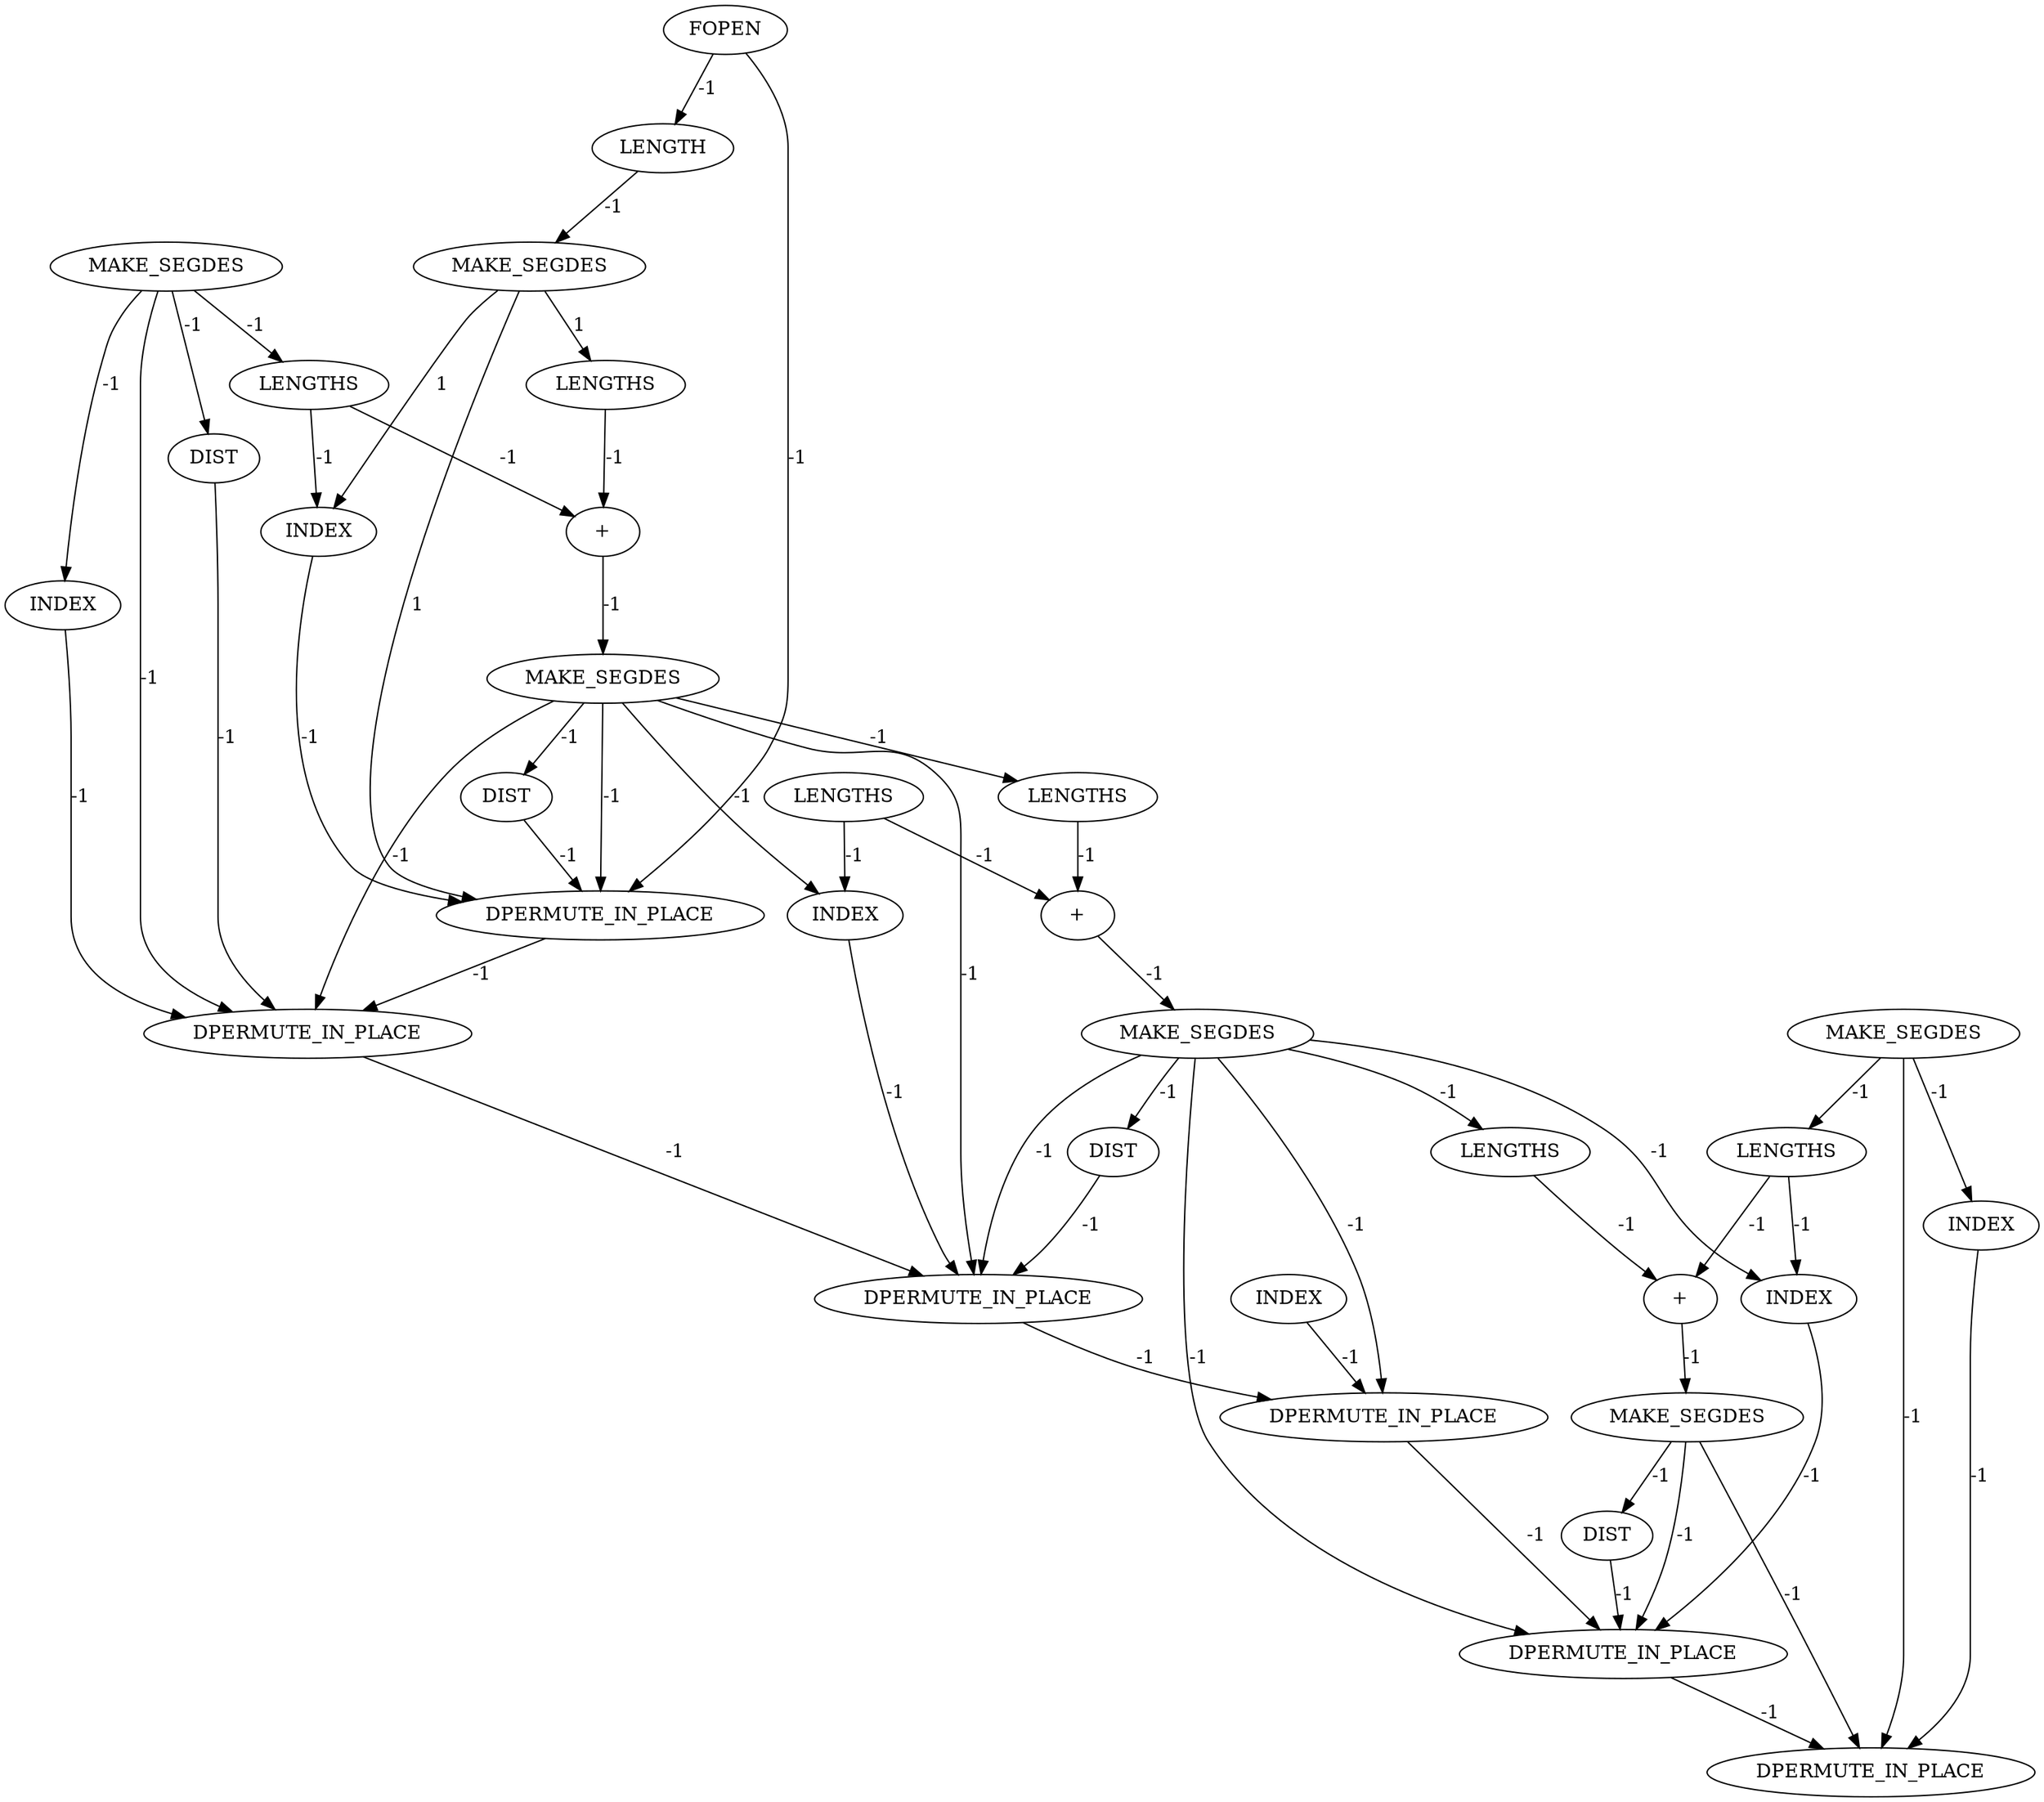 digraph {
	ep_B_INST_5981 [label=DIST cost=0]
	ep_B_INST_5975 [label=MAKE_SEGDES cost=0]
	ep_B_INST_5969 [label=LENGTHS cost=0]
	ep_B_INST_6017 [label=LENGTHS cost=0]
	ep_B_INST_5936 [label=DIST cost=0]
	ep_B_INST_158 [label=FOPEN cost=0]
	ep_B_INST_6107 [label=MAKE_SEGDES cost=0]
	ep_B_INST_6025 [label=INDEX cost=0]
	ep_B_INST_6102 [label="+" cost=0]
	ep_B_INST_5926 [label=MAKE_SEGDES cost=2881]
	ep_B_INST_10343 [label=DPERMUTE_IN_PLACE cost=0]
	ep_B_INST_10342 [label=DPERMUTE_IN_PLACE cost=0]
	ep_B_INST_6091 [label=INDEX cost=0]
	ep_B_INST_5959 [label=INDEX cost=0]
	ep_B_INST_6035 [label=LENGTHS cost=0]
	ep_B_INST_5951 [label=LENGTHS cost=0]
	ep_B_INST_5925 [label=LENGTH cost=0]
	ep_B_INST_6047 [label=DIST cost=0]
	ep_B_INST_6083 [label=LENGTHS cost=0]
	ep_B_INST_10341 [label=DPERMUTE_IN_PLACE cost=0]
	ep_B_INST_10340 [label=DPERMUTE_IN_PLACE cost=0]
	ep_B_INST_6036 [label="+" cost=0]
	ep_B_INST_5930 [label=MAKE_SEGDES cost=0]
	ep_B_INST_165 [label=MAKE_SEGDES cost=0]
	ep_B_INST_6041 [label=MAKE_SEGDES cost=0]
	ep_B_INST_6113 [label=DIST cost=0]
	ep_B_INST_6013 [label=INDEX cost=0]
	ep_B_INST_5970 [label="+" cost=0]
	ep_B_INST_6101 [label=LENGTHS cost=0]
	ep_B_INST_6079 [label=INDEX cost=0]
	ep_B_INST_5947 [label=INDEX cost=0]
	ep_B_INST_10338 [label=DPERMUTE_IN_PLACE cost=0]
	ep_B_INST_10339 [label=DPERMUTE_IN_PLACE cost=0]
	ep_B_INST_5981 -> ep_B_INST_10338 [label=-1 cost=-1]
	ep_B_INST_5975 -> ep_B_INST_5981 [label=-1 cost=-1]
	ep_B_INST_5975 -> ep_B_INST_10338 [label=-1 cost=-1]
	ep_B_INST_5975 -> ep_B_INST_10339 [label=-1 cost=-1]
	ep_B_INST_5975 -> ep_B_INST_6025 [label=-1 cost=-1]
	ep_B_INST_5975 -> ep_B_INST_6035 [label=-1 cost=-1]
	ep_B_INST_5975 -> ep_B_INST_10340 [label=-1 cost=-1]
	ep_B_INST_5969 -> ep_B_INST_5970 [label=-1 cost=-1]
	ep_B_INST_6017 -> ep_B_INST_6025 [label=-1 cost=-1]
	ep_B_INST_6017 -> ep_B_INST_6036 [label=-1 cost=-1]
	ep_B_INST_5936 -> ep_B_INST_10339 [label=-1 cost=-1]
	ep_B_INST_158 -> ep_B_INST_5925 [label=-1 cost=-1]
	ep_B_INST_158 -> ep_B_INST_10338 [label=-1 cost=-1]
	ep_B_INST_6107 -> ep_B_INST_6113 [label=-1 cost=-1]
	ep_B_INST_6107 -> ep_B_INST_10342 [label=-1 cost=-1]
	ep_B_INST_6107 -> ep_B_INST_10343 [label=-1 cost=-1]
	ep_B_INST_6025 -> ep_B_INST_10340 [label=-1 cost=-1]
	ep_B_INST_6102 -> ep_B_INST_6107 [label=-1 cost=-1]
	ep_B_INST_5926 -> ep_B_INST_5959 [label=1 cost=1]
	ep_B_INST_5926 -> ep_B_INST_5969 [label=1 cost=1]
	ep_B_INST_5926 -> ep_B_INST_10338 [label=1 cost=1]
	ep_B_INST_10342 -> ep_B_INST_10343 [label=-1 cost=-1]
	ep_B_INST_6091 -> ep_B_INST_10342 [label=-1 cost=-1]
	ep_B_INST_5959 -> ep_B_INST_10338 [label=-1 cost=-1]
	ep_B_INST_6035 -> ep_B_INST_6036 [label=-1 cost=-1]
	ep_B_INST_5951 -> ep_B_INST_5959 [label=-1 cost=-1]
	ep_B_INST_5951 -> ep_B_INST_5970 [label=-1 cost=-1]
	ep_B_INST_5925 -> ep_B_INST_5926 [label=-1 cost=-1]
	ep_B_INST_6047 -> ep_B_INST_10340 [label=-1 cost=-1]
	ep_B_INST_6083 -> ep_B_INST_6091 [label=-1 cost=-1]
	ep_B_INST_6083 -> ep_B_INST_6102 [label=-1 cost=-1]
	ep_B_INST_10341 -> ep_B_INST_10342 [label=-1 cost=-1]
	ep_B_INST_10340 -> ep_B_INST_10341 [label=-1 cost=-1]
	ep_B_INST_6036 -> ep_B_INST_6041 [label=-1 cost=-1]
	ep_B_INST_5930 -> ep_B_INST_5936 [label=-1 cost=-1]
	ep_B_INST_5930 -> ep_B_INST_5947 [label=-1 cost=-1]
	ep_B_INST_5930 -> ep_B_INST_5951 [label=-1 cost=-1]
	ep_B_INST_5930 -> ep_B_INST_10339 [label=-1 cost=-1]
	ep_B_INST_165 -> ep_B_INST_6079 [label=-1 cost=-1]
	ep_B_INST_165 -> ep_B_INST_6083 [label=-1 cost=-1]
	ep_B_INST_165 -> ep_B_INST_10343 [label=-1 cost=-1]
	ep_B_INST_6041 -> ep_B_INST_6047 [label=-1 cost=-1]
	ep_B_INST_6041 -> ep_B_INST_10340 [label=-1 cost=-1]
	ep_B_INST_6041 -> ep_B_INST_10341 [label=-1 cost=-1]
	ep_B_INST_6041 -> ep_B_INST_6091 [label=-1 cost=-1]
	ep_B_INST_6041 -> ep_B_INST_6101 [label=-1 cost=-1]
	ep_B_INST_6041 -> ep_B_INST_10342 [label=-1 cost=-1]
	ep_B_INST_6113 -> ep_B_INST_10342 [label=-1 cost=-1]
	ep_B_INST_6013 -> ep_B_INST_10341 [label=-1 cost=-1]
	ep_B_INST_5970 -> ep_B_INST_5975 [label=-1 cost=-1]
	ep_B_INST_6101 -> ep_B_INST_6102 [label=-1 cost=-1]
	ep_B_INST_6079 -> ep_B_INST_10343 [label=-1 cost=-1]
	ep_B_INST_5947 -> ep_B_INST_10339 [label=-1 cost=-1]
	ep_B_INST_10338 -> ep_B_INST_10339 [label=-1 cost=-1]
	ep_B_INST_10339 -> ep_B_INST_10340 [label=-1 cost=-1]
}
